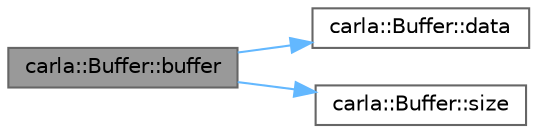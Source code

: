 digraph "carla::Buffer::buffer"
{
 // INTERACTIVE_SVG=YES
 // LATEX_PDF_SIZE
  bgcolor="transparent";
  edge [fontname=Helvetica,fontsize=10,labelfontname=Helvetica,labelfontsize=10];
  node [fontname=Helvetica,fontsize=10,shape=box,height=0.2,width=0.4];
  rankdir="LR";
  Node1 [id="Node000001",label="carla::Buffer::buffer",height=0.2,width=0.4,color="gray40", fillcolor="grey60", style="filled", fontcolor="black",tooltip="从这个缓冲区创建一个 boost::asio::buffer。"];
  Node1 -> Node2 [id="edge1_Node000001_Node000002",color="steelblue1",style="solid",tooltip=" "];
  Node2 [id="Node000002",label="carla::Buffer::data",height=0.2,width=0.4,color="grey40", fillcolor="white", style="filled",URL="$d0/d0a/classcarla_1_1Buffer.html#a10680a1dd5dd8718b8e871b631022cdf",tooltip="直接访问分配的内存，如果没有分配内存则返回 nullptr。"];
  Node1 -> Node3 [id="edge2_Node000001_Node000003",color="steelblue1",style="solid",tooltip=" "];
  Node3 [id="Node000003",label="carla::Buffer::size",height=0.2,width=0.4,color="grey40", fillcolor="white", style="filled",URL="$d0/d0a/classcarla_1_1Buffer.html#a3edea2e44a05d9806312e5f9e52315e4",tooltip=" "];
}
